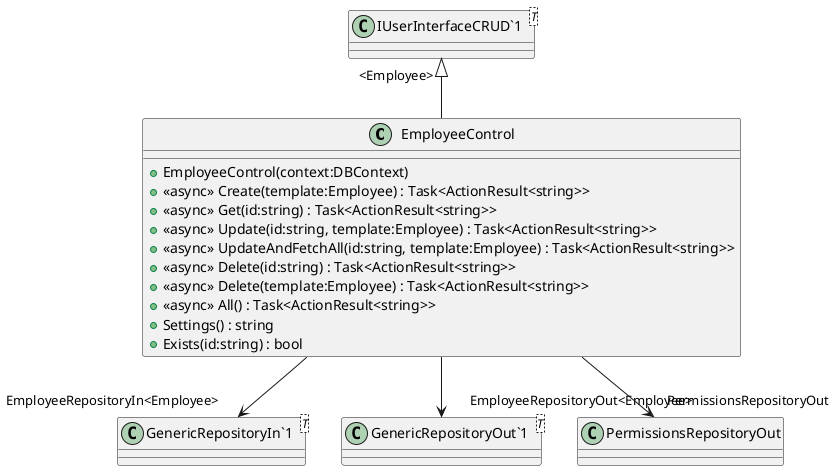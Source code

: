 @startuml
class EmployeeControl {
    + EmployeeControl(context:DBContext)
    + <<async>> Create(template:Employee) : Task<ActionResult<string>>
    + <<async>> Get(id:string) : Task<ActionResult<string>>
    + <<async>> Update(id:string, template:Employee) : Task<ActionResult<string>>
    + <<async>> UpdateAndFetchAll(id:string, template:Employee) : Task<ActionResult<string>>
    + <<async>> Delete(id:string) : Task<ActionResult<string>>
    + <<async>> Delete(template:Employee) : Task<ActionResult<string>>
    + <<async>> All() : Task<ActionResult<string>>
    + Settings() : string
    + Exists(id:string) : bool
}
class "IUserInterfaceCRUD`1"<T> {
}
class "GenericRepositoryIn`1"<T> {
}
class "GenericRepositoryOut`1"<T> {
}
"IUserInterfaceCRUD`1" "<Employee>" <|-- EmployeeControl
EmployeeControl --> "EmployeeRepositoryIn<Employee>" "GenericRepositoryIn`1"
EmployeeControl --> "EmployeeRepositoryOut<Employee>" "GenericRepositoryOut`1"
EmployeeControl --> "PermissionsRepositoryOut" PermissionsRepositoryOut
@enduml
